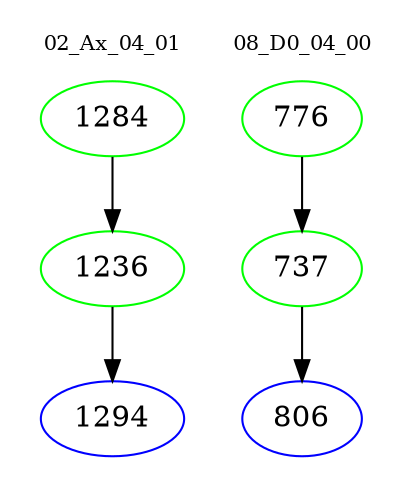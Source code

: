 digraph{
subgraph cluster_0 {
color = white
label = "02_Ax_04_01";
fontsize=10;
T0_1284 [label="1284", color="green"]
T0_1284 -> T0_1236 [color="black"]
T0_1236 [label="1236", color="green"]
T0_1236 -> T0_1294 [color="black"]
T0_1294 [label="1294", color="blue"]
}
subgraph cluster_1 {
color = white
label = "08_D0_04_00";
fontsize=10;
T1_776 [label="776", color="green"]
T1_776 -> T1_737 [color="black"]
T1_737 [label="737", color="green"]
T1_737 -> T1_806 [color="black"]
T1_806 [label="806", color="blue"]
}
}
